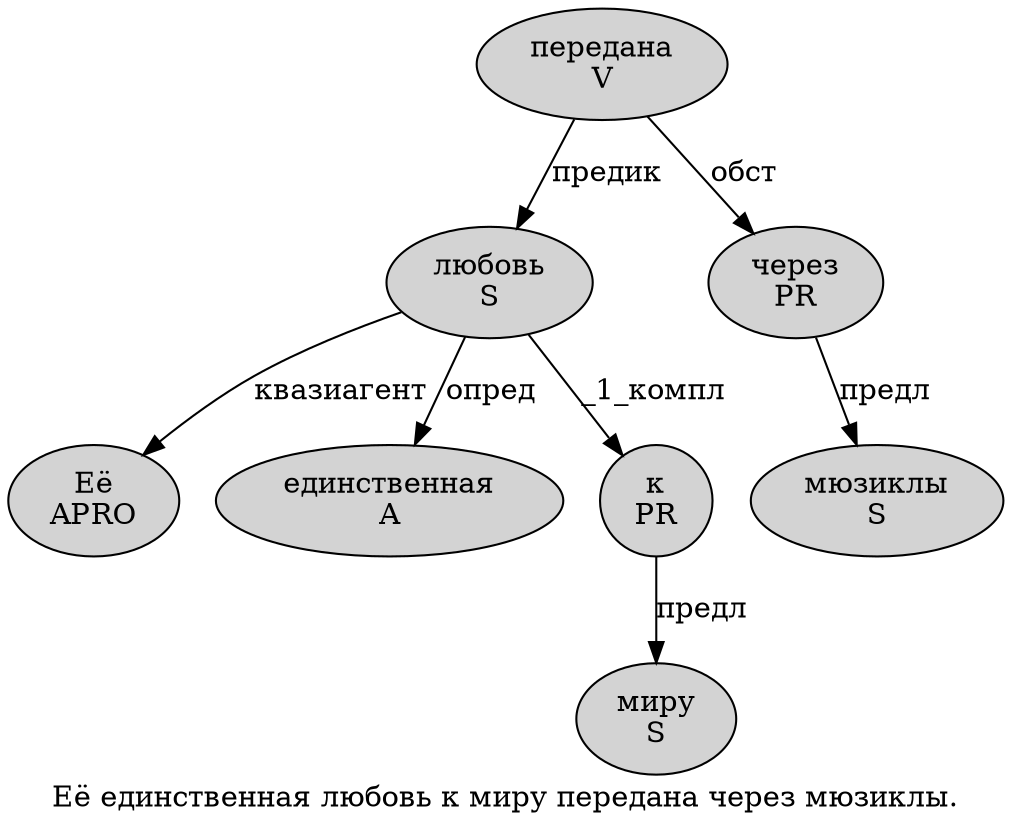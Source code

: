 digraph SENTENCE_1576 {
	graph [label="Её единственная любовь к миру передана через мюзиклы."]
	node [style=filled]
		0 [label="Её
APRO" color="" fillcolor=lightgray penwidth=1 shape=ellipse]
		1 [label="единственная
A" color="" fillcolor=lightgray penwidth=1 shape=ellipse]
		2 [label="любовь
S" color="" fillcolor=lightgray penwidth=1 shape=ellipse]
		3 [label="к
PR" color="" fillcolor=lightgray penwidth=1 shape=ellipse]
		4 [label="миру
S" color="" fillcolor=lightgray penwidth=1 shape=ellipse]
		5 [label="передана
V" color="" fillcolor=lightgray penwidth=1 shape=ellipse]
		6 [label="через
PR" color="" fillcolor=lightgray penwidth=1 shape=ellipse]
		7 [label="мюзиклы
S" color="" fillcolor=lightgray penwidth=1 shape=ellipse]
			2 -> 0 [label="квазиагент"]
			2 -> 1 [label="опред"]
			2 -> 3 [label="_1_компл"]
			6 -> 7 [label="предл"]
			3 -> 4 [label="предл"]
			5 -> 2 [label="предик"]
			5 -> 6 [label="обст"]
}